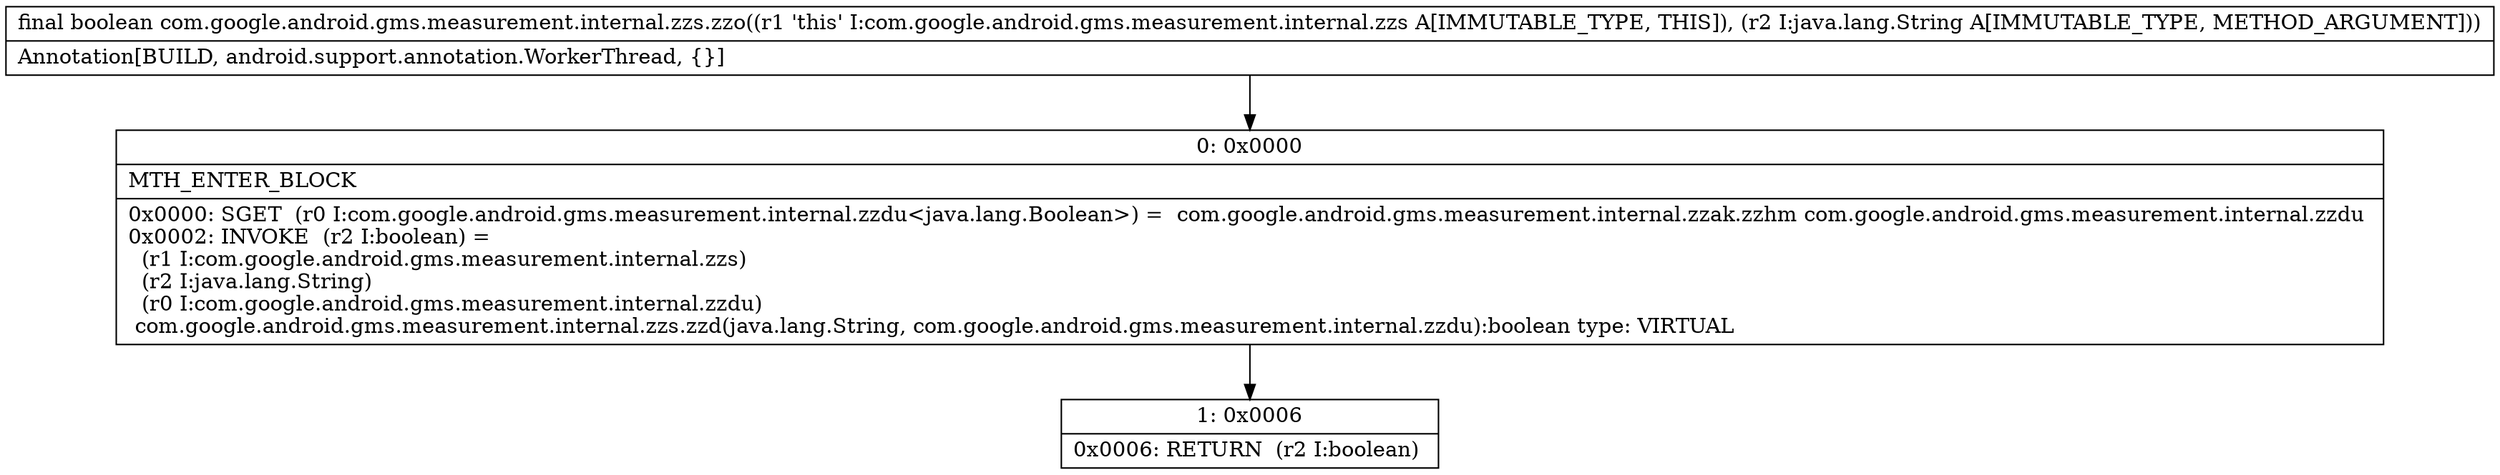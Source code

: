 digraph "CFG forcom.google.android.gms.measurement.internal.zzs.zzo(Ljava\/lang\/String;)Z" {
Node_0 [shape=record,label="{0\:\ 0x0000|MTH_ENTER_BLOCK\l|0x0000: SGET  (r0 I:com.google.android.gms.measurement.internal.zzdu\<java.lang.Boolean\>) =  com.google.android.gms.measurement.internal.zzak.zzhm com.google.android.gms.measurement.internal.zzdu \l0x0002: INVOKE  (r2 I:boolean) = \l  (r1 I:com.google.android.gms.measurement.internal.zzs)\l  (r2 I:java.lang.String)\l  (r0 I:com.google.android.gms.measurement.internal.zzdu)\l com.google.android.gms.measurement.internal.zzs.zzd(java.lang.String, com.google.android.gms.measurement.internal.zzdu):boolean type: VIRTUAL \l}"];
Node_1 [shape=record,label="{1\:\ 0x0006|0x0006: RETURN  (r2 I:boolean) \l}"];
MethodNode[shape=record,label="{final boolean com.google.android.gms.measurement.internal.zzs.zzo((r1 'this' I:com.google.android.gms.measurement.internal.zzs A[IMMUTABLE_TYPE, THIS]), (r2 I:java.lang.String A[IMMUTABLE_TYPE, METHOD_ARGUMENT]))  | Annotation[BUILD, android.support.annotation.WorkerThread, \{\}]\l}"];
MethodNode -> Node_0;
Node_0 -> Node_1;
}

